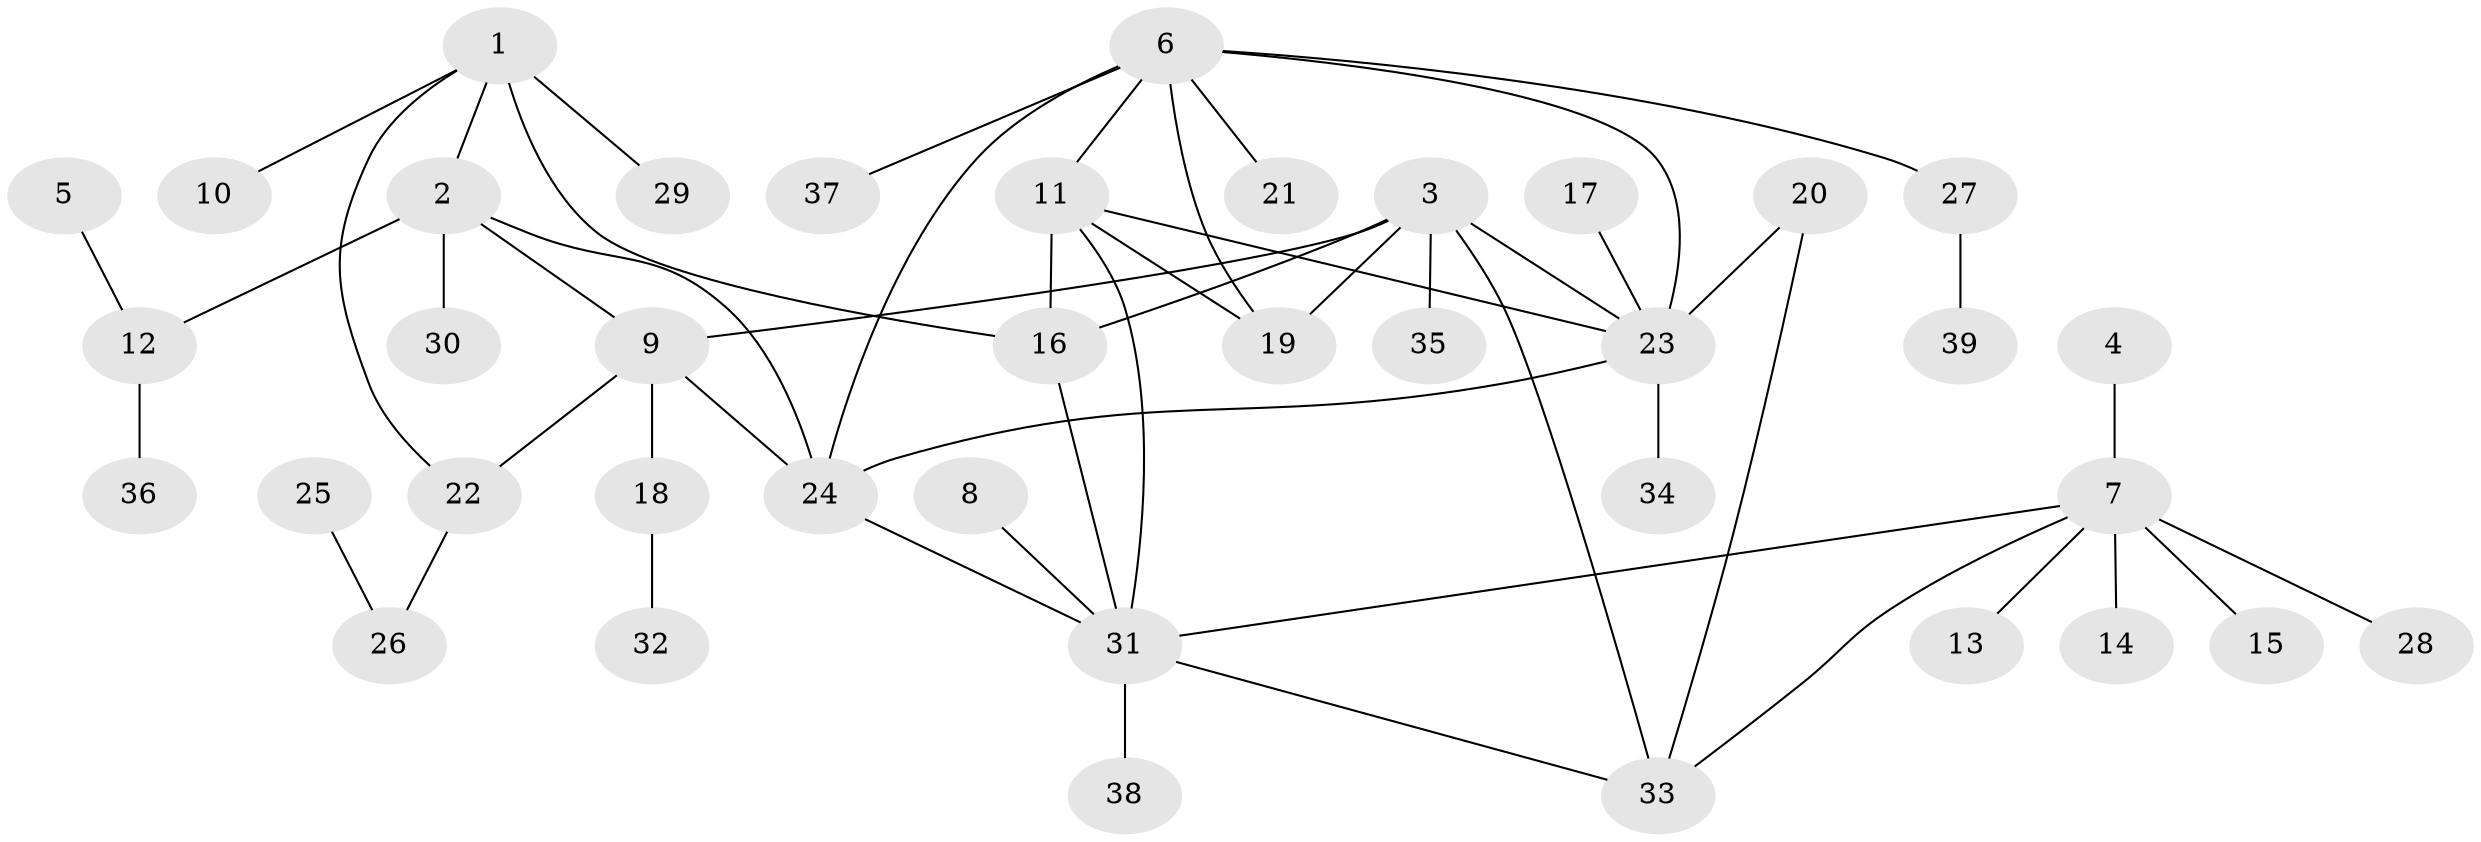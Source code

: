 // original degree distribution, {2: 0.16666666666666666, 6: 0.06666666666666667, 5: 0.05, 8: 0.06666666666666667, 3: 0.08333333333333333, 7: 0.016666666666666666, 4: 0.03333333333333333, 1: 0.5166666666666667}
// Generated by graph-tools (version 1.1) at 2025/37/03/04/25 23:37:33]
// undirected, 39 vertices, 52 edges
graph export_dot {
  node [color=gray90,style=filled];
  1;
  2;
  3;
  4;
  5;
  6;
  7;
  8;
  9;
  10;
  11;
  12;
  13;
  14;
  15;
  16;
  17;
  18;
  19;
  20;
  21;
  22;
  23;
  24;
  25;
  26;
  27;
  28;
  29;
  30;
  31;
  32;
  33;
  34;
  35;
  36;
  37;
  38;
  39;
  1 -- 2 [weight=1.0];
  1 -- 10 [weight=1.0];
  1 -- 16 [weight=2.0];
  1 -- 22 [weight=1.0];
  1 -- 29 [weight=1.0];
  2 -- 9 [weight=1.0];
  2 -- 12 [weight=1.0];
  2 -- 24 [weight=1.0];
  2 -- 30 [weight=1.0];
  3 -- 9 [weight=1.0];
  3 -- 16 [weight=1.0];
  3 -- 19 [weight=1.0];
  3 -- 23 [weight=2.0];
  3 -- 33 [weight=1.0];
  3 -- 35 [weight=1.0];
  4 -- 7 [weight=1.0];
  5 -- 12 [weight=1.0];
  6 -- 11 [weight=1.0];
  6 -- 19 [weight=1.0];
  6 -- 21 [weight=1.0];
  6 -- 23 [weight=1.0];
  6 -- 24 [weight=1.0];
  6 -- 27 [weight=1.0];
  6 -- 37 [weight=1.0];
  7 -- 13 [weight=1.0];
  7 -- 14 [weight=1.0];
  7 -- 15 [weight=1.0];
  7 -- 28 [weight=1.0];
  7 -- 31 [weight=1.0];
  7 -- 33 [weight=1.0];
  8 -- 31 [weight=1.0];
  9 -- 18 [weight=1.0];
  9 -- 22 [weight=1.0];
  9 -- 24 [weight=1.0];
  11 -- 16 [weight=2.0];
  11 -- 19 [weight=1.0];
  11 -- 23 [weight=1.0];
  11 -- 31 [weight=1.0];
  12 -- 36 [weight=1.0];
  16 -- 31 [weight=1.0];
  17 -- 23 [weight=1.0];
  18 -- 32 [weight=1.0];
  20 -- 23 [weight=1.0];
  20 -- 33 [weight=1.0];
  22 -- 26 [weight=1.0];
  23 -- 24 [weight=1.0];
  23 -- 34 [weight=1.0];
  24 -- 31 [weight=1.0];
  25 -- 26 [weight=1.0];
  27 -- 39 [weight=1.0];
  31 -- 33 [weight=1.0];
  31 -- 38 [weight=1.0];
}
